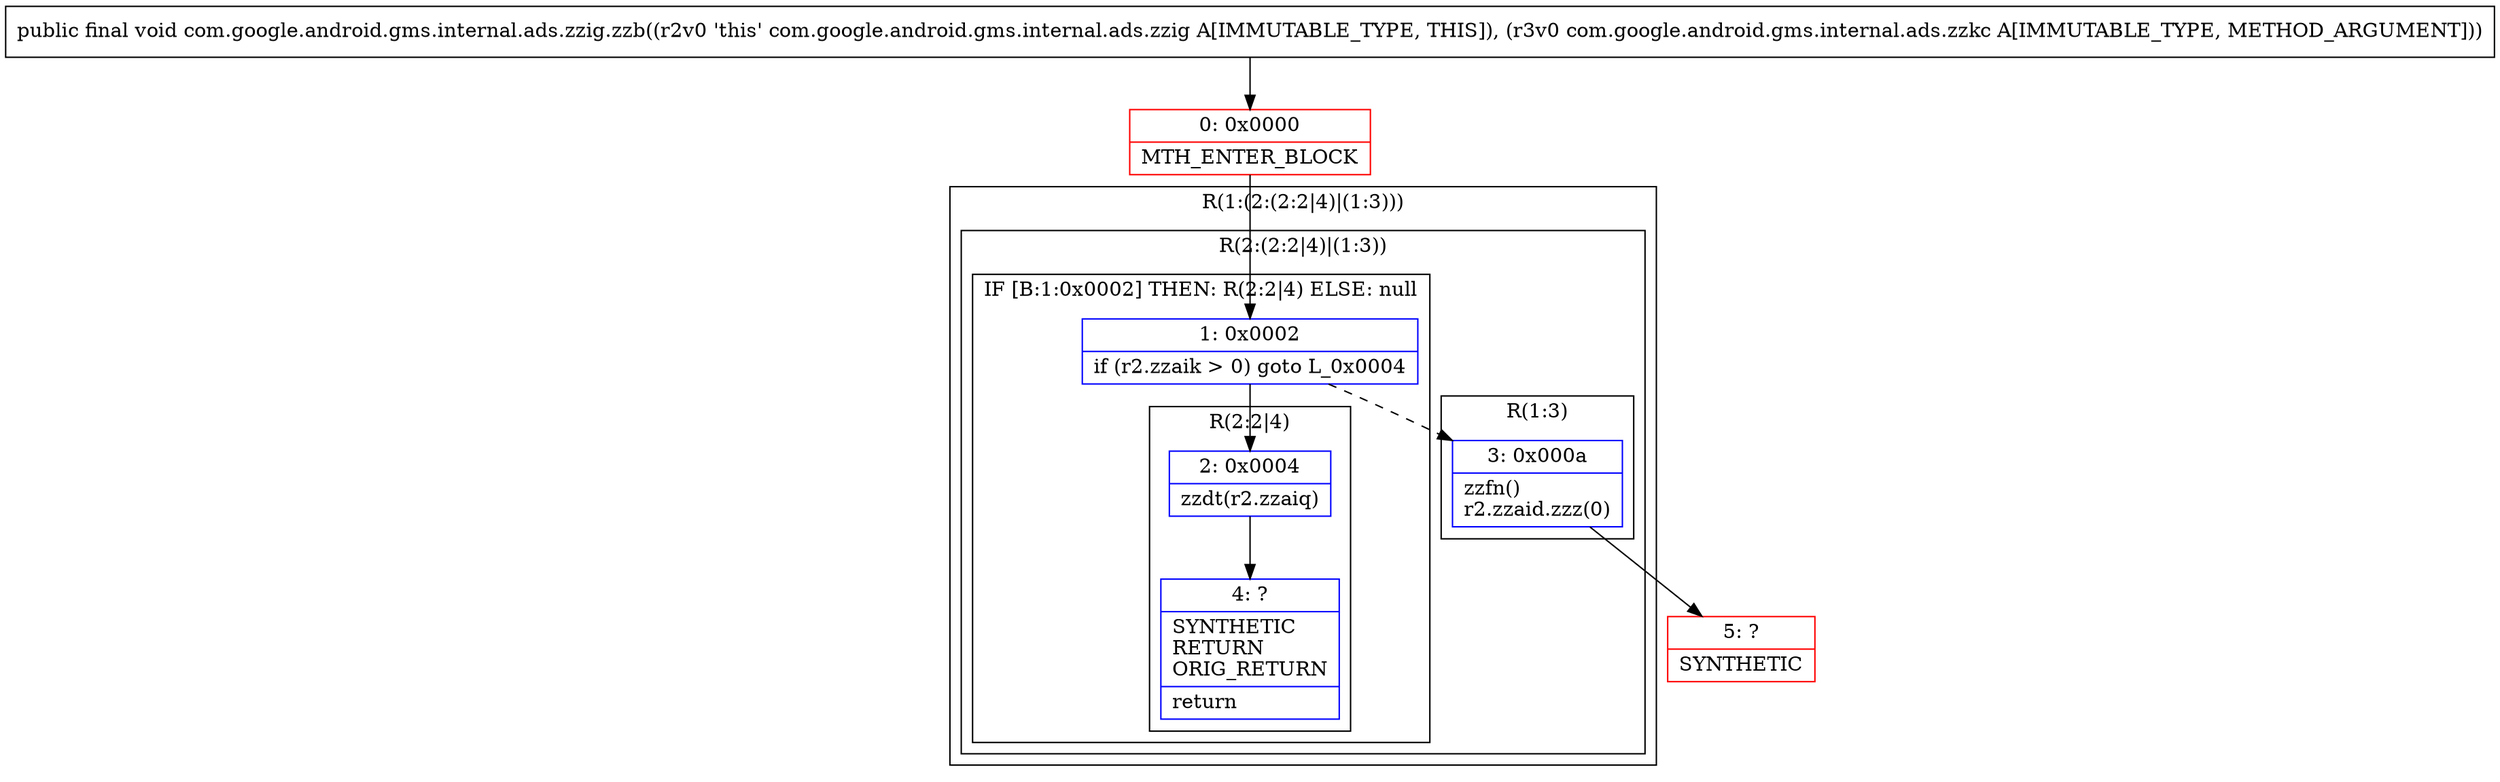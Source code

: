 digraph "CFG forcom.google.android.gms.internal.ads.zzig.zzb(Lcom\/google\/android\/gms\/internal\/ads\/zzkc;)V" {
subgraph cluster_Region_1739263630 {
label = "R(1:(2:(2:2|4)|(1:3)))";
node [shape=record,color=blue];
subgraph cluster_Region_1899545101 {
label = "R(2:(2:2|4)|(1:3))";
node [shape=record,color=blue];
subgraph cluster_IfRegion_1404892432 {
label = "IF [B:1:0x0002] THEN: R(2:2|4) ELSE: null";
node [shape=record,color=blue];
Node_1 [shape=record,label="{1\:\ 0x0002|if (r2.zzaik \> 0) goto L_0x0004\l}"];
subgraph cluster_Region_1720564892 {
label = "R(2:2|4)";
node [shape=record,color=blue];
Node_2 [shape=record,label="{2\:\ 0x0004|zzdt(r2.zzaiq)\l}"];
Node_4 [shape=record,label="{4\:\ ?|SYNTHETIC\lRETURN\lORIG_RETURN\l|return\l}"];
}
}
subgraph cluster_Region_1500316093 {
label = "R(1:3)";
node [shape=record,color=blue];
Node_3 [shape=record,label="{3\:\ 0x000a|zzfn()\lr2.zzaid.zzz(0)\l}"];
}
}
}
Node_0 [shape=record,color=red,label="{0\:\ 0x0000|MTH_ENTER_BLOCK\l}"];
Node_5 [shape=record,color=red,label="{5\:\ ?|SYNTHETIC\l}"];
MethodNode[shape=record,label="{public final void com.google.android.gms.internal.ads.zzig.zzb((r2v0 'this' com.google.android.gms.internal.ads.zzig A[IMMUTABLE_TYPE, THIS]), (r3v0 com.google.android.gms.internal.ads.zzkc A[IMMUTABLE_TYPE, METHOD_ARGUMENT])) }"];
MethodNode -> Node_0;
Node_1 -> Node_2;
Node_1 -> Node_3[style=dashed];
Node_2 -> Node_4;
Node_3 -> Node_5;
Node_0 -> Node_1;
}

